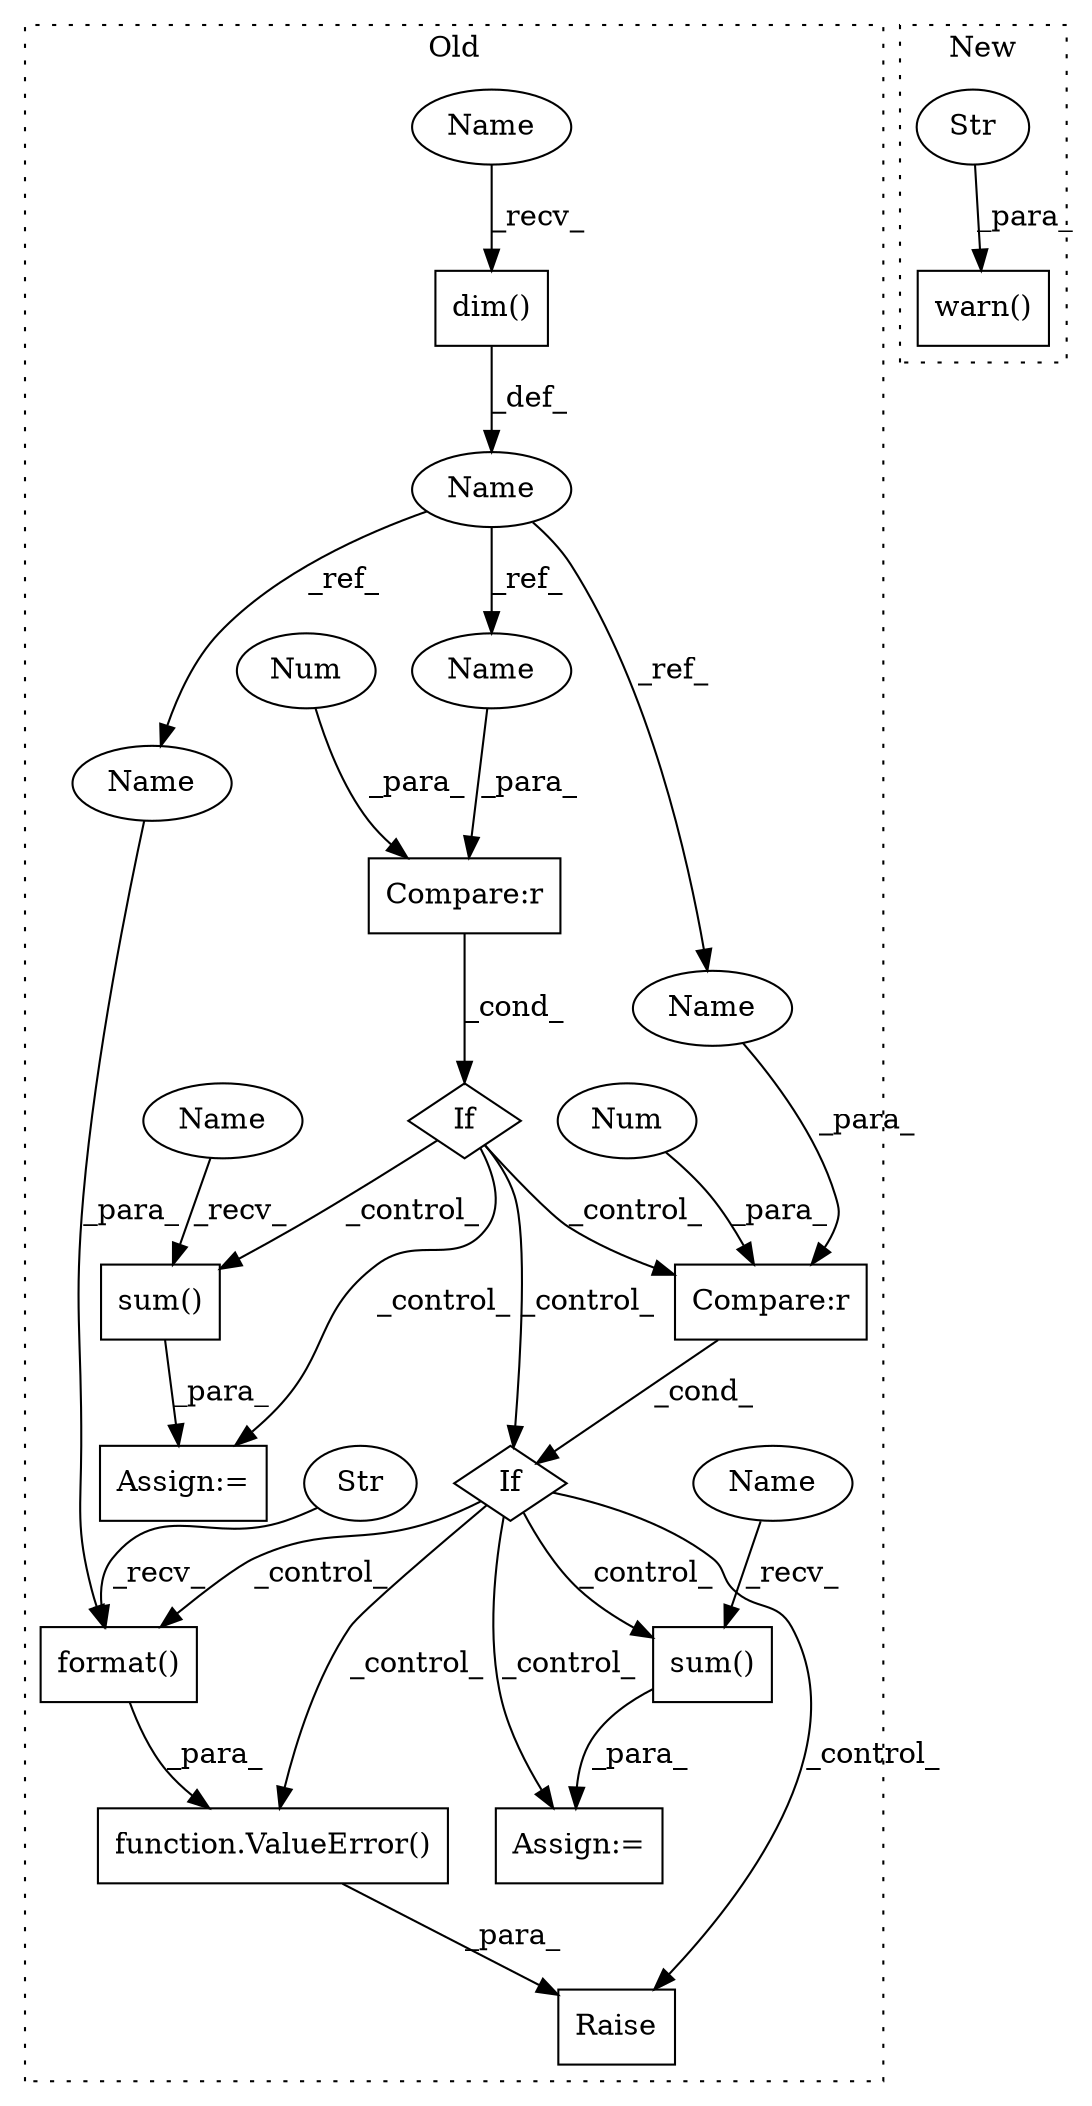 digraph G {
subgraph cluster0 {
1 [label="If" a="96" s="4784" l="3" shape="diamond"];
4 [label="Assign:=" a="68" s="4886" l="3" shape="box"];
5 [label="Compare:r" a="40" s="4787" l="11" shape="box"];
6 [label="Assign:=" a="68" s="4815" l="3" shape="box"];
7 [label="Num" a="76" s="4797" l="1" shape="ellipse"];
8 [label="Raise" a="91" s="4938" l="6" shape="box"];
9 [label="function.ValueError()" a="75" s="4944,5015" l="11,1" shape="box"];
10 [label="If" a="96" s="4858" l="0" shape="diamond"];
11 [label="Name" a="87" s="4758" l="6" shape="ellipse"];
12 [label="format()" a="75" s="4955,5014" l="53,1" shape="box"];
13 [label="Str" a="66" s="4955" l="45" shape="ellipse"];
14 [label="Compare:r" a="40" s="4858" l="11" shape="box"];
15 [label="sum()" a="75" s="4889" l="30" shape="box"];
16 [label="sum()" a="75" s="4818" l="30" shape="box"];
17 [label="Num" a="76" s="4868" l="1" shape="ellipse"];
18 [label="dim()" a="75" s="4767" l="11" shape="box"];
19 [label="Name" a="87" s="4889" l="5" shape="ellipse"];
20 [label="Name" a="87" s="4818" l="5" shape="ellipse"];
21 [label="Name" a="87" s="4767" l="5" shape="ellipse"];
22 [label="Name" a="87" s="5008" l="6" shape="ellipse"];
23 [label="Name" a="87" s="4858" l="6" shape="ellipse"];
24 [label="Name" a="87" s="4787" l="6" shape="ellipse"];
label = "Old";
style="dotted";
}
subgraph cluster1 {
2 [label="warn()" a="75" s="6875,6952" l="14,1" shape="box"];
3 [label="Str" a="66" s="6889" l="43" shape="ellipse"];
label = "New";
style="dotted";
}
1 -> 16 [label="_control_"];
1 -> 14 [label="_control_"];
1 -> 10 [label="_control_"];
1 -> 6 [label="_control_"];
3 -> 2 [label="_para_"];
5 -> 1 [label="_cond_"];
7 -> 5 [label="_para_"];
9 -> 8 [label="_para_"];
10 -> 4 [label="_control_"];
10 -> 8 [label="_control_"];
10 -> 12 [label="_control_"];
10 -> 15 [label="_control_"];
10 -> 9 [label="_control_"];
11 -> 23 [label="_ref_"];
11 -> 22 [label="_ref_"];
11 -> 24 [label="_ref_"];
12 -> 9 [label="_para_"];
13 -> 12 [label="_recv_"];
14 -> 10 [label="_cond_"];
15 -> 4 [label="_para_"];
16 -> 6 [label="_para_"];
17 -> 14 [label="_para_"];
18 -> 11 [label="_def_"];
19 -> 15 [label="_recv_"];
20 -> 16 [label="_recv_"];
21 -> 18 [label="_recv_"];
22 -> 12 [label="_para_"];
23 -> 14 [label="_para_"];
24 -> 5 [label="_para_"];
}